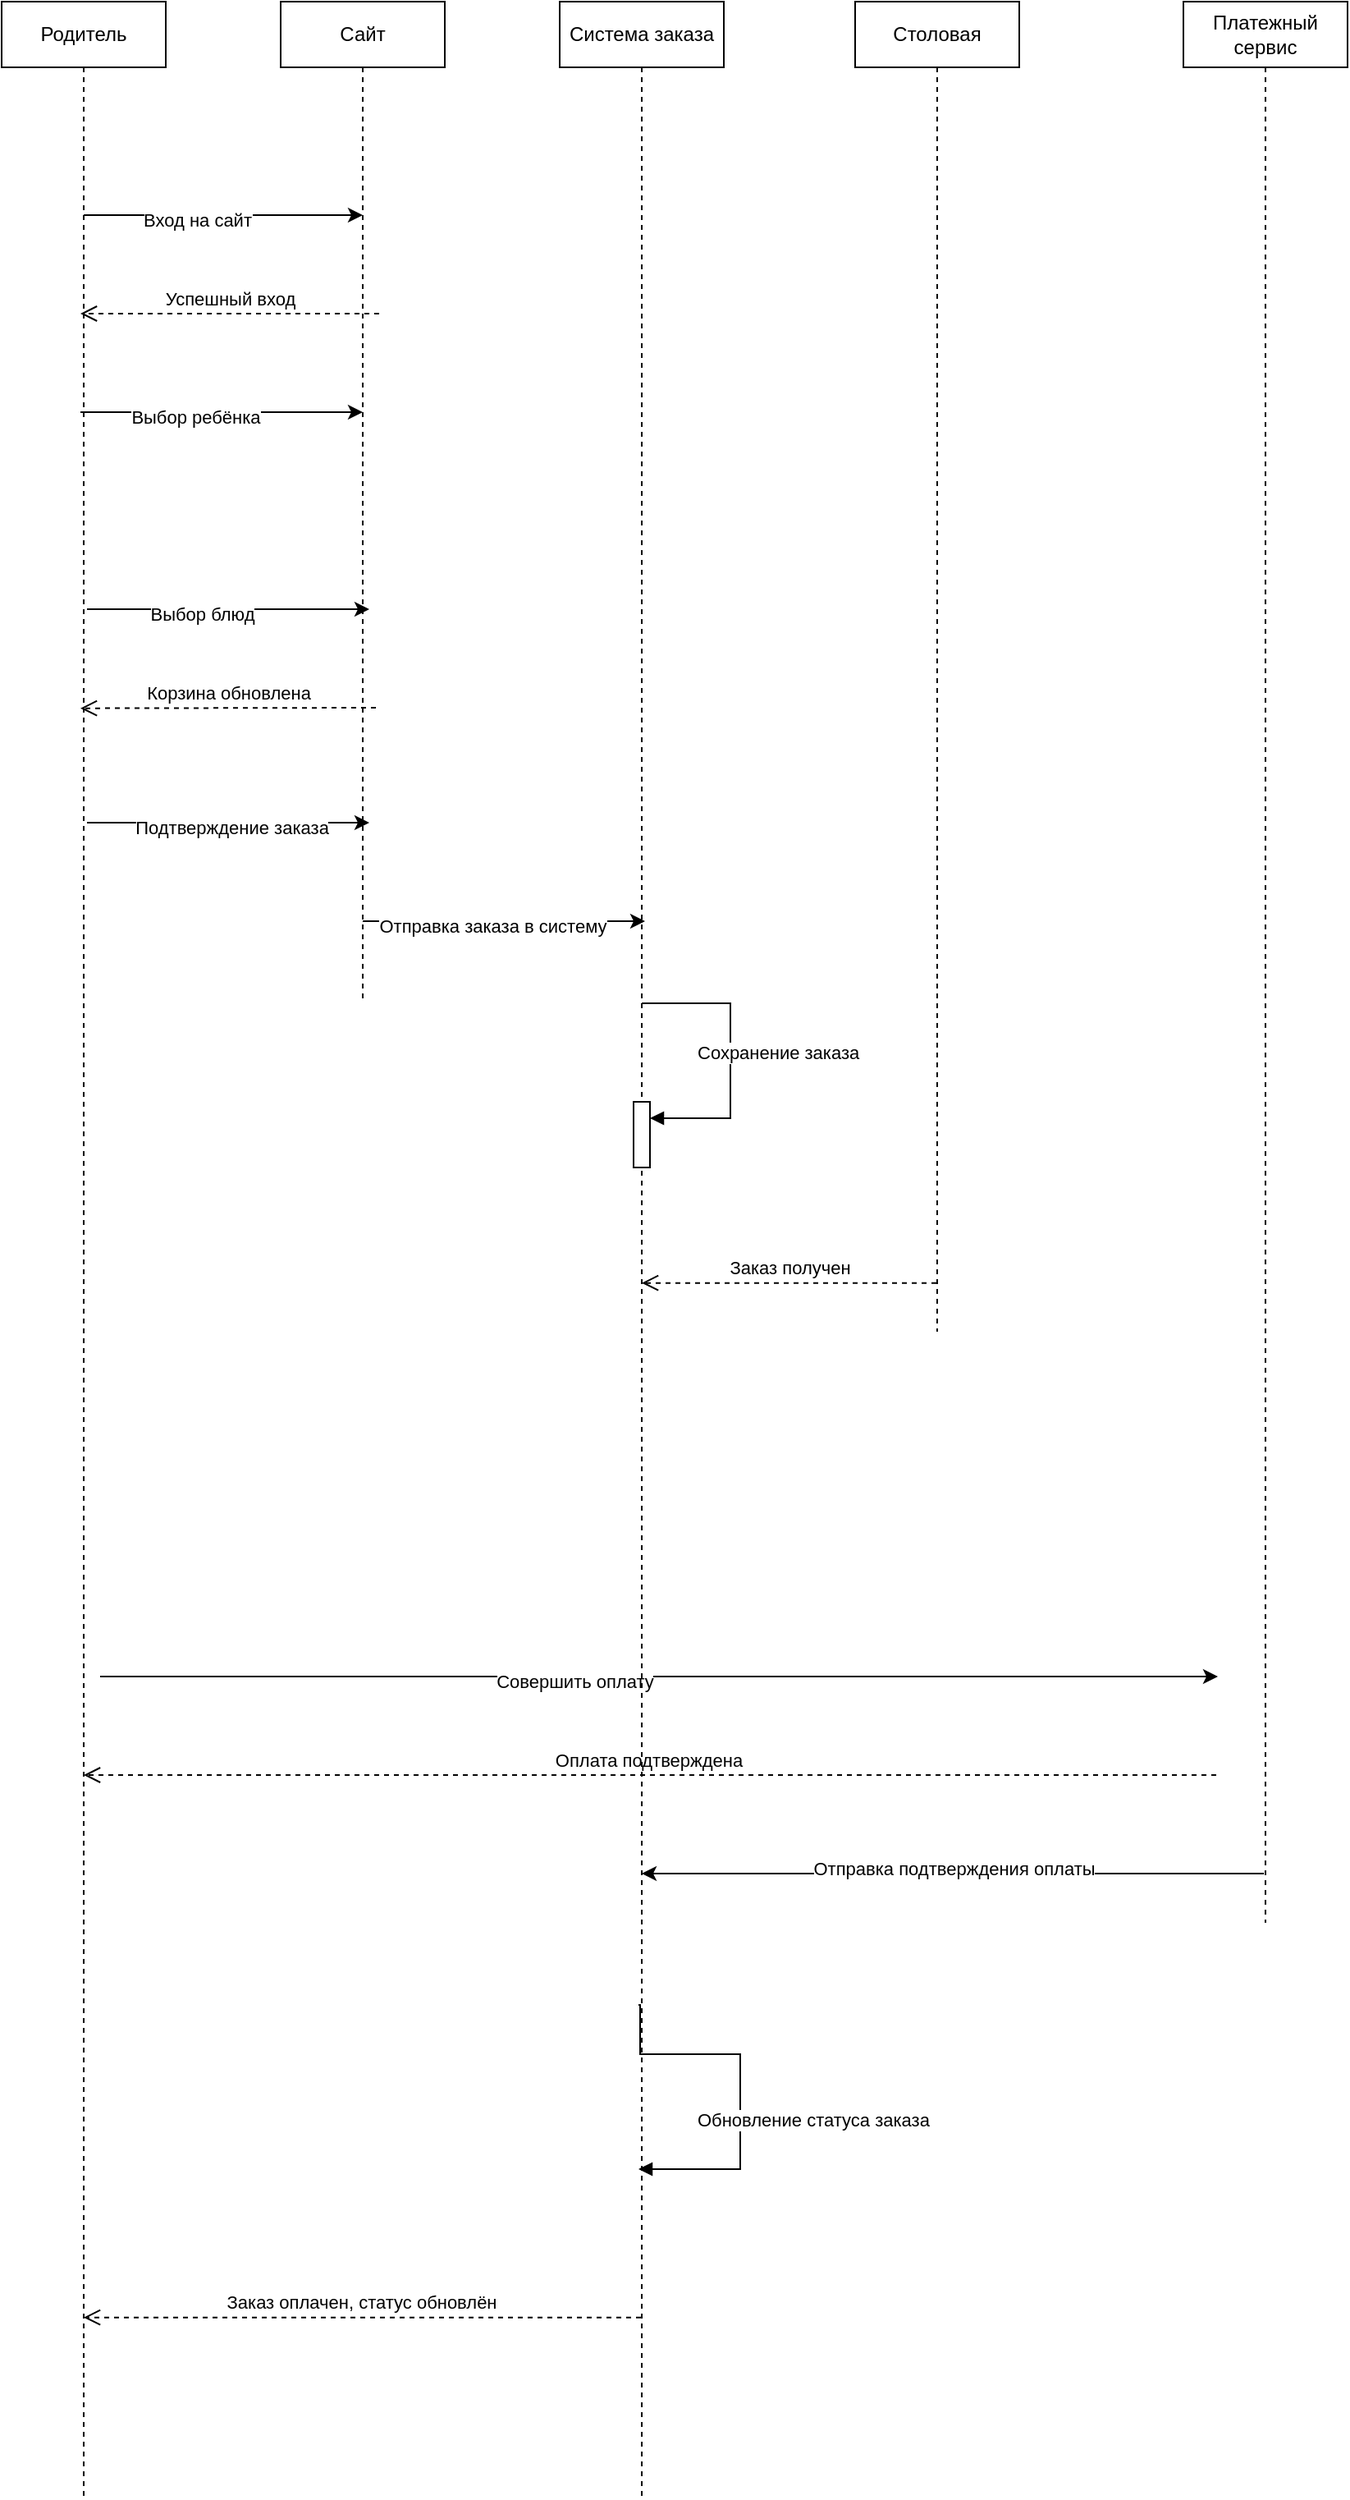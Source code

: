 <mxfile version="24.7.14">
  <diagram name="Страница — 1" id="FOGypnGQaQJ-kizLHfv1">
    <mxGraphModel dx="2502" dy="1195" grid="1" gridSize="10" guides="1" tooltips="1" connect="1" arrows="1" fold="1" page="1" pageScale="1" pageWidth="827" pageHeight="1169" math="0" shadow="0">
      <root>
        <mxCell id="0" />
        <mxCell id="1" parent="0" />
        <mxCell id="dUlbqFR1b62vaK2h9whm-20" style="edgeStyle=orthogonalEdgeStyle;rounded=0;orthogonalLoop=1;jettySize=auto;html=1;curved=0;" edge="1" parent="1">
          <mxGeometry relative="1" as="geometry">
            <mxPoint x="50" y="200.0" as="sourcePoint" />
            <mxPoint x="220" y="200.0" as="targetPoint" />
          </mxGeometry>
        </mxCell>
        <mxCell id="dUlbqFR1b62vaK2h9whm-21" value="Вход на сайт" style="edgeLabel;html=1;align=center;verticalAlign=middle;resizable=0;points=[];" vertex="1" connectable="0" parent="dUlbqFR1b62vaK2h9whm-20">
          <mxGeometry x="-0.192" y="-3" relative="1" as="geometry">
            <mxPoint as="offset" />
          </mxGeometry>
        </mxCell>
        <mxCell id="dUlbqFR1b62vaK2h9whm-22" value="Успешный вход" style="html=1;verticalAlign=bottom;endArrow=open;dashed=1;endSize=8;curved=0;rounded=0;" edge="1" parent="1">
          <mxGeometry relative="1" as="geometry">
            <mxPoint x="230" y="260" as="sourcePoint" />
            <mxPoint x="48" y="260" as="targetPoint" />
          </mxGeometry>
        </mxCell>
        <mxCell id="dUlbqFR1b62vaK2h9whm-23" style="edgeStyle=orthogonalEdgeStyle;rounded=0;orthogonalLoop=1;jettySize=auto;html=1;curved=0;" edge="1" parent="1">
          <mxGeometry relative="1" as="geometry">
            <mxPoint x="48" y="320.0" as="sourcePoint" />
            <mxPoint x="220" y="320" as="targetPoint" />
          </mxGeometry>
        </mxCell>
        <mxCell id="dUlbqFR1b62vaK2h9whm-24" value="Выбор ребёнка" style="edgeLabel;html=1;align=center;verticalAlign=middle;resizable=0;points=[];" vertex="1" connectable="0" parent="dUlbqFR1b62vaK2h9whm-23">
          <mxGeometry x="-0.192" y="-3" relative="1" as="geometry">
            <mxPoint as="offset" />
          </mxGeometry>
        </mxCell>
        <mxCell id="dUlbqFR1b62vaK2h9whm-25" value="Заказ оплачен, статус обновлён" style="html=1;verticalAlign=bottom;endArrow=open;dashed=1;endSize=8;curved=0;rounded=0;" edge="1" parent="1" source="dUlbqFR1b62vaK2h9whm-47">
          <mxGeometry x="0.004" relative="1" as="geometry">
            <mxPoint x="230" y="1480" as="sourcePoint" />
            <mxPoint x="50" y="1480.34" as="targetPoint" />
            <mxPoint as="offset" />
          </mxGeometry>
        </mxCell>
        <mxCell id="dUlbqFR1b62vaK2h9whm-29" style="edgeStyle=orthogonalEdgeStyle;rounded=0;orthogonalLoop=1;jettySize=auto;html=1;curved=0;" edge="1" parent="1">
          <mxGeometry relative="1" as="geometry">
            <mxPoint x="52" y="440.0" as="sourcePoint" />
            <mxPoint x="224" y="440" as="targetPoint" />
          </mxGeometry>
        </mxCell>
        <mxCell id="dUlbqFR1b62vaK2h9whm-30" value="Выбор блюд" style="edgeLabel;html=1;align=center;verticalAlign=middle;resizable=0;points=[];" vertex="1" connectable="0" parent="dUlbqFR1b62vaK2h9whm-29">
          <mxGeometry x="-0.192" y="-3" relative="1" as="geometry">
            <mxPoint as="offset" />
          </mxGeometry>
        </mxCell>
        <mxCell id="dUlbqFR1b62vaK2h9whm-31" value="Корзина обновлена" style="html=1;verticalAlign=bottom;endArrow=open;dashed=1;endSize=8;curved=0;rounded=0;" edge="1" parent="1">
          <mxGeometry x="0.004" relative="1" as="geometry">
            <mxPoint x="228" y="500" as="sourcePoint" />
            <mxPoint x="48" y="500.34" as="targetPoint" />
            <mxPoint as="offset" />
          </mxGeometry>
        </mxCell>
        <mxCell id="dUlbqFR1b62vaK2h9whm-32" style="edgeStyle=orthogonalEdgeStyle;rounded=0;orthogonalLoop=1;jettySize=auto;html=1;curved=0;" edge="1" parent="1">
          <mxGeometry relative="1" as="geometry">
            <mxPoint x="52" y="570.0" as="sourcePoint" />
            <mxPoint x="224" y="570" as="targetPoint" />
          </mxGeometry>
        </mxCell>
        <mxCell id="dUlbqFR1b62vaK2h9whm-33" value="Подтверждение заказа" style="edgeLabel;html=1;align=center;verticalAlign=middle;resizable=0;points=[];" vertex="1" connectable="0" parent="dUlbqFR1b62vaK2h9whm-32">
          <mxGeometry x="-0.192" y="-3" relative="1" as="geometry">
            <mxPoint x="18" as="offset" />
          </mxGeometry>
        </mxCell>
        <mxCell id="dUlbqFR1b62vaK2h9whm-34" style="edgeStyle=orthogonalEdgeStyle;rounded=0;orthogonalLoop=1;jettySize=auto;html=1;curved=0;" edge="1" parent="1">
          <mxGeometry relative="1" as="geometry">
            <mxPoint x="220" y="630.0" as="sourcePoint" />
            <mxPoint x="392" y="630" as="targetPoint" />
          </mxGeometry>
        </mxCell>
        <mxCell id="dUlbqFR1b62vaK2h9whm-35" value="Отправка заказа в систему" style="edgeLabel;html=1;align=center;verticalAlign=middle;resizable=0;points=[];" vertex="1" connectable="0" parent="dUlbqFR1b62vaK2h9whm-34">
          <mxGeometry x="-0.192" y="-3" relative="1" as="geometry">
            <mxPoint x="9" as="offset" />
          </mxGeometry>
        </mxCell>
        <mxCell id="dUlbqFR1b62vaK2h9whm-39" style="edgeStyle=orthogonalEdgeStyle;rounded=0;orthogonalLoop=1;jettySize=auto;html=1;curved=0;" edge="1" parent="1">
          <mxGeometry relative="1" as="geometry">
            <mxPoint x="60" y="1090" as="sourcePoint" />
            <mxPoint x="741" y="1090" as="targetPoint" />
          </mxGeometry>
        </mxCell>
        <mxCell id="dUlbqFR1b62vaK2h9whm-40" value="Совершить оплату" style="edgeLabel;html=1;align=center;verticalAlign=middle;resizable=0;points=[];" vertex="1" connectable="0" parent="dUlbqFR1b62vaK2h9whm-39">
          <mxGeometry x="-0.192" y="-3" relative="1" as="geometry">
            <mxPoint x="14" as="offset" />
          </mxGeometry>
        </mxCell>
        <mxCell id="dUlbqFR1b62vaK2h9whm-41" value="Заказ получен" style="html=1;verticalAlign=bottom;endArrow=open;dashed=1;endSize=8;curved=0;rounded=0;" edge="1" parent="1" source="dUlbqFR1b62vaK2h9whm-48">
          <mxGeometry x="0.004" relative="1" as="geometry">
            <mxPoint x="570" y="850" as="sourcePoint" />
            <mxPoint x="390" y="850.34" as="targetPoint" />
            <mxPoint as="offset" />
          </mxGeometry>
        </mxCell>
        <mxCell id="dUlbqFR1b62vaK2h9whm-42" value="Обновление статуса заказа" style="html=1;align=left;spacingLeft=2;endArrow=block;rounded=0;edgeStyle=orthogonalEdgeStyle;curved=0;rounded=0;" edge="1" parent="1">
          <mxGeometry x="0.714" y="-30" relative="1" as="geometry">
            <mxPoint x="388" y="1290" as="sourcePoint" />
            <Array as="points">
              <mxPoint x="389" y="1290" />
              <mxPoint x="389" y="1320" />
              <mxPoint x="450" y="1320" />
              <mxPoint x="450" y="1390" />
            </Array>
            <mxPoint x="388" y="1390" as="targetPoint" />
            <mxPoint as="offset" />
          </mxGeometry>
        </mxCell>
        <mxCell id="dUlbqFR1b62vaK2h9whm-43" value="Оплата подтверждена" style="html=1;verticalAlign=bottom;endArrow=open;dashed=1;endSize=8;curved=0;rounded=0;" edge="1" parent="1">
          <mxGeometry x="0.005" relative="1" as="geometry">
            <mxPoint x="740" y="1150" as="sourcePoint" />
            <mxPoint x="50" y="1150" as="targetPoint" />
            <mxPoint as="offset" />
          </mxGeometry>
        </mxCell>
        <mxCell id="dUlbqFR1b62vaK2h9whm-45" value="Родитель" style="shape=umlLifeline;perimeter=lifelinePerimeter;whiteSpace=wrap;html=1;container=1;dropTarget=0;collapsible=0;recursiveResize=0;outlineConnect=0;portConstraint=eastwest;newEdgeStyle={&quot;curved&quot;:0,&quot;rounded&quot;:0};" vertex="1" parent="1">
          <mxGeometry y="70" width="100" height="1520" as="geometry" />
        </mxCell>
        <mxCell id="dUlbqFR1b62vaK2h9whm-46" value="Сайт" style="shape=umlLifeline;perimeter=lifelinePerimeter;whiteSpace=wrap;html=1;container=1;dropTarget=0;collapsible=0;recursiveResize=0;outlineConnect=0;portConstraint=eastwest;newEdgeStyle={&quot;curved&quot;:0,&quot;rounded&quot;:0};" vertex="1" parent="1">
          <mxGeometry x="170" y="70" width="100" height="610" as="geometry" />
        </mxCell>
        <mxCell id="dUlbqFR1b62vaK2h9whm-47" value="Система заказа" style="shape=umlLifeline;perimeter=lifelinePerimeter;whiteSpace=wrap;html=1;container=1;dropTarget=0;collapsible=0;recursiveResize=0;outlineConnect=0;portConstraint=eastwest;newEdgeStyle={&quot;curved&quot;:0,&quot;rounded&quot;:0};" vertex="1" parent="1">
          <mxGeometry x="340" y="70" width="100" height="1520" as="geometry" />
        </mxCell>
        <mxCell id="dUlbqFR1b62vaK2h9whm-37" value="" style="html=1;points=[[0,0,0,0,5],[0,1,0,0,-5],[1,0,0,0,5],[1,1,0,0,-5]];perimeter=orthogonalPerimeter;outlineConnect=0;targetShapes=umlLifeline;portConstraint=eastwest;newEdgeStyle={&quot;curved&quot;:0,&quot;rounded&quot;:0};" vertex="1" parent="dUlbqFR1b62vaK2h9whm-47">
          <mxGeometry x="45" y="670" width="10" height="40" as="geometry" />
        </mxCell>
        <mxCell id="dUlbqFR1b62vaK2h9whm-38" value="Сохранение заказа" style="html=1;align=left;spacingLeft=2;endArrow=block;rounded=0;edgeStyle=orthogonalEdgeStyle;curved=0;rounded=0;" edge="1" target="dUlbqFR1b62vaK2h9whm-37" parent="dUlbqFR1b62vaK2h9whm-47" source="dUlbqFR1b62vaK2h9whm-47">
          <mxGeometry x="-0.027" y="-24" relative="1" as="geometry">
            <mxPoint x="79.0" y="580" as="sourcePoint" />
            <Array as="points">
              <mxPoint x="104" y="610" />
              <mxPoint x="104" y="680" />
            </Array>
            <mxPoint as="offset" />
          </mxGeometry>
        </mxCell>
        <mxCell id="dUlbqFR1b62vaK2h9whm-48" value="Столовая" style="shape=umlLifeline;perimeter=lifelinePerimeter;whiteSpace=wrap;html=1;container=1;dropTarget=0;collapsible=0;recursiveResize=0;outlineConnect=0;portConstraint=eastwest;newEdgeStyle={&quot;curved&quot;:0,&quot;rounded&quot;:0};" vertex="1" parent="1">
          <mxGeometry x="520" y="70" width="100" height="810" as="geometry" />
        </mxCell>
        <mxCell id="dUlbqFR1b62vaK2h9whm-49" value="Платежный сервис" style="shape=umlLifeline;perimeter=lifelinePerimeter;whiteSpace=wrap;html=1;container=1;dropTarget=0;collapsible=0;recursiveResize=0;outlineConnect=0;portConstraint=eastwest;newEdgeStyle={&quot;curved&quot;:0,&quot;rounded&quot;:0};" vertex="1" parent="1">
          <mxGeometry x="720" y="70" width="100" height="1170" as="geometry" />
        </mxCell>
        <mxCell id="dUlbqFR1b62vaK2h9whm-50" style="edgeStyle=orthogonalEdgeStyle;rounded=0;orthogonalLoop=1;jettySize=auto;html=1;curved=0;" edge="1" parent="1">
          <mxGeometry relative="1" as="geometry">
            <mxPoint x="769" y="1210" as="sourcePoint" />
            <mxPoint x="390" y="1210" as="targetPoint" />
          </mxGeometry>
        </mxCell>
        <mxCell id="dUlbqFR1b62vaK2h9whm-51" value="Отправка подтверждения оплаты" style="edgeLabel;html=1;align=center;verticalAlign=middle;resizable=0;points=[];" vertex="1" connectable="0" parent="dUlbqFR1b62vaK2h9whm-50">
          <mxGeometry x="-0.192" y="-3" relative="1" as="geometry">
            <mxPoint x="-36" as="offset" />
          </mxGeometry>
        </mxCell>
      </root>
    </mxGraphModel>
  </diagram>
</mxfile>
